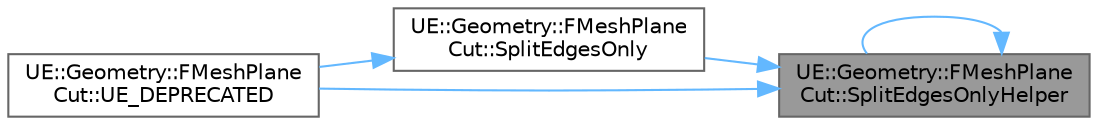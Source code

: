digraph "UE::Geometry::FMeshPlaneCut::SplitEdgesOnlyHelper"
{
 // INTERACTIVE_SVG=YES
 // LATEX_PDF_SIZE
  bgcolor="transparent";
  edge [fontname=Helvetica,fontsize=10,labelfontname=Helvetica,labelfontsize=10];
  node [fontname=Helvetica,fontsize=10,shape=box,height=0.2,width=0.4];
  rankdir="RL";
  Node1 [id="Node000001",label="UE::Geometry::FMeshPlane\lCut::SplitEdgesOnlyHelper",height=0.2,width=0.4,color="gray40", fillcolor="grey60", style="filled", fontcolor="black",tooltip=" "];
  Node1 -> Node2 [id="edge1_Node000001_Node000002",dir="back",color="steelblue1",style="solid",tooltip=" "];
  Node2 [id="Node000002",label="UE::Geometry::FMeshPlane\lCut::SplitEdgesOnly",height=0.2,width=0.4,color="grey40", fillcolor="white", style="filled",URL="$d6/d74/classUE_1_1Geometry_1_1FMeshPlaneCut.html#af926b1221d2ebc64707d2d102470dbd9",tooltip="Compute the plane cut by splitting mesh edges that cross the cut plane, and then optionally update gr..."];
  Node2 -> Node3 [id="edge2_Node000002_Node000003",dir="back",color="steelblue1",style="solid",tooltip=" "];
  Node3 [id="Node000003",label="UE::Geometry::FMeshPlane\lCut::UE_DEPRECATED",height=0.2,width=0.4,color="grey40", fillcolor="white", style="filled",URL="$d6/d74/classUE_1_1Geometry_1_1FMeshPlaneCut.html#a06cb6afe393ebcc032e10cf5260a2ee1",tooltip=" "];
  Node1 -> Node1 [id="edge3_Node000001_Node000001",dir="back",color="steelblue1",style="solid",tooltip=" "];
  Node1 -> Node3 [id="edge4_Node000001_Node000003",dir="back",color="steelblue1",style="solid",tooltip=" "];
}

